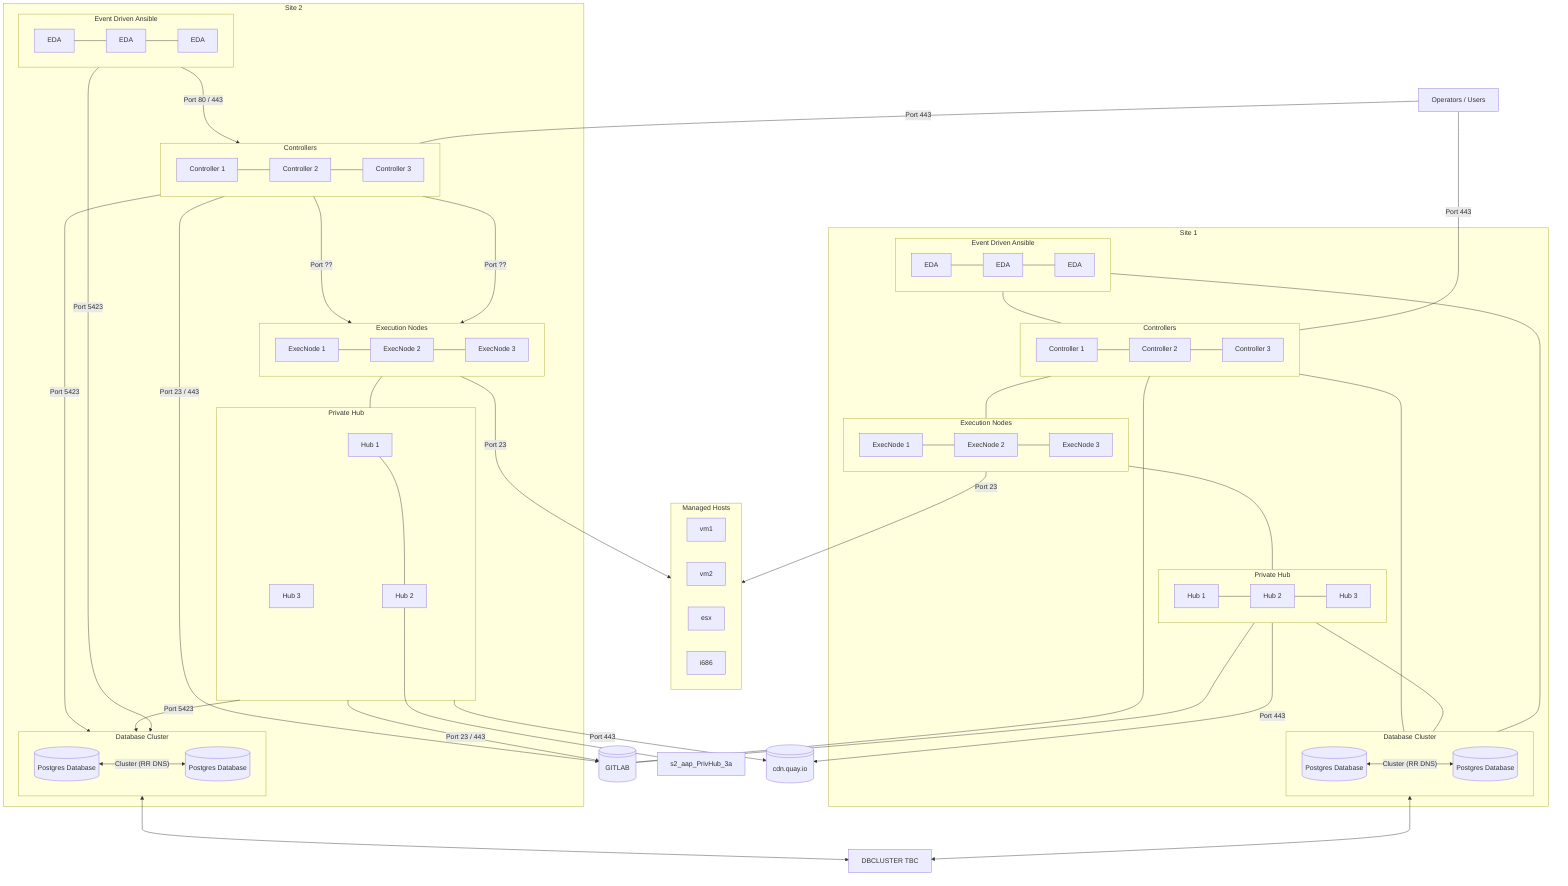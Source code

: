flowchart TB
 subgraph Site_1_Controllers["Controllers"]
        s1_aap_controller_1["Controller 1"]
        s1_aap_controller_2["Controller 2"]
        s1_aap_controller_3["Controller 3"]
  end
 subgraph Managed_Hosts["Managed Hosts"]
        m1_vm["vm1"]
        m2_vm["vm2"]
        m3_esx["esx"]
        m4_pc1["i686"]
  end
 subgraph Site_1_ExecNode["Execution Nodes"]
        s1_aap_ExecNode_1["ExecNode 1"]
        s1_aap_ExecNode_2["ExecNode 2"]
        s1_aap_ExecNode_3["ExecNode 3"]
  end
 subgraph Site_1_PrivHub["Private Hub"]
        s1_aap_PrivHub_1["Hub 1"]
        s1_aap_PrivHub_2["Hub 2"]
        s1_aap_PrivHub_3["Hub 3"]
  end
 subgraph Site_1_EDA["Event Driven Ansible"]
        s1_eda_1["EDA"]
        s1_eda_2["EDA"]
        s1_eda_3["EDA"]
  end
 subgraph Site_1_DB["Database Cluster"]
        s1_db_1["Postgres Database"]
        s1_db_2["Postgres Database"]
  end
 subgraph Site_1["Site 1"]
        Site_1_Controllers
        Site_1_ExecNode
        Site_1_PrivHub
        Site_1_EDA
        Site_1_DB
  end
 subgraph Site_2_Controllers["Controllers"]
        s2_aap_controller_1["Controller 1"]
        s2_aap_controller_2["Controller 2"]
        s2_aap_controller_3["Controller 3"]
  end
 subgraph Site_2_ExecNode["Execution Nodes"]
        s2_aap_ExecNode_1["ExecNode 1"]
        s2_aap_ExecNode_2["ExecNode 2"]
        s2_aap_ExecNode_3["ExecNode 3"]
  end
 subgraph Site_2_PrivHub["Private Hub"]
        s2_aap_PrivHub_1["Hub 1"]
        s2_aap_PrivHub_2["Hub 2"]
        s2_aap_PrivHub_3["Hub 3"]
  end
 subgraph Site_2_EDA["Event Driven Ansible"]
        s2_eda_1["EDA"]
        s2_eda_2["EDA"]
        s2_eda_3["EDA"]
  end
 subgraph Site_2_DB["Database Cluster"]
        s2_db_1["Postgres Database"]
        s2_db_2["Postgres Database"]
  end
 subgraph Site_2["Site 2"]
        Site_2_Controllers
        Site_2_ExecNode
        Site_2_PrivHub
        Site_2_EDA
        Site_2_DB
  end
  
    s1_aap_controller_1 --- s1_aap_controller_2
    s1_aap_controller_2 --- s1_aap_controller_3
    s1_aap_ExecNode_1 --- s1_aap_ExecNode_2
    s1_aap_ExecNode_2 --- s1_aap_ExecNode_3
    s1_aap_PrivHub_1 --- s1_aap_PrivHub_2
    s1_aap_PrivHub_2 --- s1_aap_PrivHub_3
    s1_eda_1 --- s1_eda_2
    s1_eda_2 --- s1_eda_3
    s1_db_1 <-- Cluster (RR DNS) --> s1_db_2
    Site_1_Controllers --- Site_1_ExecNode & Site_1_DB & GITLAB["GITLAB"]
    Site_1_ExecNode --- Site_1_PrivHub
    Site_1_PrivHub --- Site_1_DB & GITLAB
    Site_1_EDA --- Site_1_DB & Site_1_Controllers
    s2_aap_controller_1 --- s2_aap_controller_2
    s2_aap_controller_2 --- s2_aap_controller_3
    s2_aap_ExecNode_1 --- s2_aap_ExecNode_2
    s2_aap_ExecNode_2 --- s2_aap_ExecNode_3
    s2_aap_PrivHub_1 --- s2_aap_PrivHub_2
    s2_aap_PrivHub_2 --- s2_aap_PrivHub_3a
    s2_eda_1 --- s2_eda_2
    s2_eda_2 --- s2_eda_3
    s2_db_1 <-- Cluster (RR DNS) --> s2_db_2

    Site_2_Controllers -- Port ?? ---> Site_2_ExecNode
    Site_2_Controllers -- Port 5423 ---> Site_2_DB
    Site_2_Controllers -- Port ?? --> Site_2_ExecNode
    Site_2_Controllers -- Port 23 / 443 -->  GITLAB

    Site_2_ExecNode --- Site_2_PrivHub
    
    Site_2_PrivHub -- Port 5423 ---> Site_2_DB
    Site_2_PrivHub -- Port 23 / 443 ---> GITLAB
    
    Site_2_EDA -- Port 5423 ---> Site_2_DB 
    Site_2_EDA -- Port 80 / 443 ---> Site_2_Controllers


    Site_1_PrivHub -- Port 443 --> RHCND["cdn.quay.io"]@{ shape: disk }
    Site_2_PrivHub -- Port 443 --> RHCND["cdn.quay.io"]@{ shape: disk }



    OPERATORS["Operators / Users"] -- Port 443 --- Site_1_Controllers & Site_2_Controllers

    direction TB

    Site_2_DB <---> DBCLUSTER["DBCLUSTER TBC"]
    Site_1_DB <---> DBCLUSTER
    Site_1_ExecNode -- Port 23  --> Managed_Hosts
    Site_2_ExecNode -- Port 23 --> Managed_Hosts

    s1_db_1@{ shape: db}
    s1_db_2@{ shape: db}
    s2_db_1@{ shape: db}
    s2_db_2@{ shape: db}
    GITLAB@{ shape: disk}
    
    
    classDef db fill:#f96,stroke:#333,stroke-width:2px;
    classDef disk fill:#ccf,stroke:#333,stroke-width:2px;